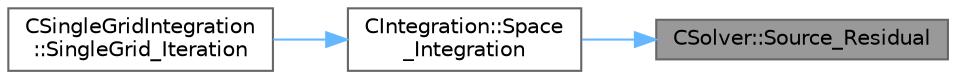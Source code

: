 digraph "CSolver::Source_Residual"
{
 // LATEX_PDF_SIZE
  bgcolor="transparent";
  edge [fontname=Helvetica,fontsize=10,labelfontname=Helvetica,labelfontsize=10];
  node [fontname=Helvetica,fontsize=10,shape=box,height=0.2,width=0.4];
  rankdir="RL";
  Node1 [id="Node000001",label="CSolver::Source_Residual",height=0.2,width=0.4,color="gray40", fillcolor="grey60", style="filled", fontcolor="black",tooltip="A virtual member."];
  Node1 -> Node2 [id="edge1_Node000001_Node000002",dir="back",color="steelblue1",style="solid",tooltip=" "];
  Node2 [id="Node000002",label="CIntegration::Space\l_Integration",height=0.2,width=0.4,color="grey40", fillcolor="white", style="filled",URL="$classCIntegration.html#af7aa23ef26b19cb2e73a8df6c7924d91",tooltip="Do the space integration of the numerical system."];
  Node2 -> Node3 [id="edge2_Node000002_Node000003",dir="back",color="steelblue1",style="solid",tooltip=" "];
  Node3 [id="Node000003",label="CSingleGridIntegration\l::SingleGrid_Iteration",height=0.2,width=0.4,color="grey40", fillcolor="white", style="filled",URL="$classCSingleGridIntegration.html#a62ebec93c34c032bcfacc24f8613fd9b",tooltip="Do the numerical integration (implicit) of the turbulence solver."];
}
